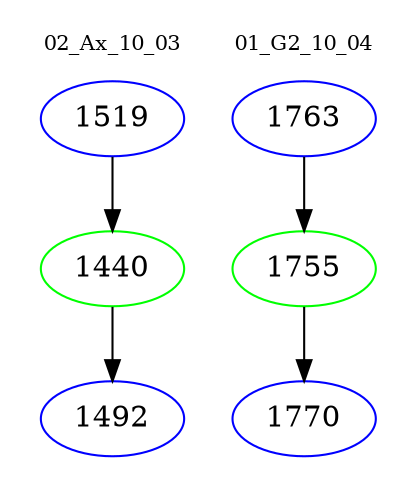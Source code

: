 digraph{
subgraph cluster_0 {
color = white
label = "02_Ax_10_03";
fontsize=10;
T0_1519 [label="1519", color="blue"]
T0_1519 -> T0_1440 [color="black"]
T0_1440 [label="1440", color="green"]
T0_1440 -> T0_1492 [color="black"]
T0_1492 [label="1492", color="blue"]
}
subgraph cluster_1 {
color = white
label = "01_G2_10_04";
fontsize=10;
T1_1763 [label="1763", color="blue"]
T1_1763 -> T1_1755 [color="black"]
T1_1755 [label="1755", color="green"]
T1_1755 -> T1_1770 [color="black"]
T1_1770 [label="1770", color="blue"]
}
}
